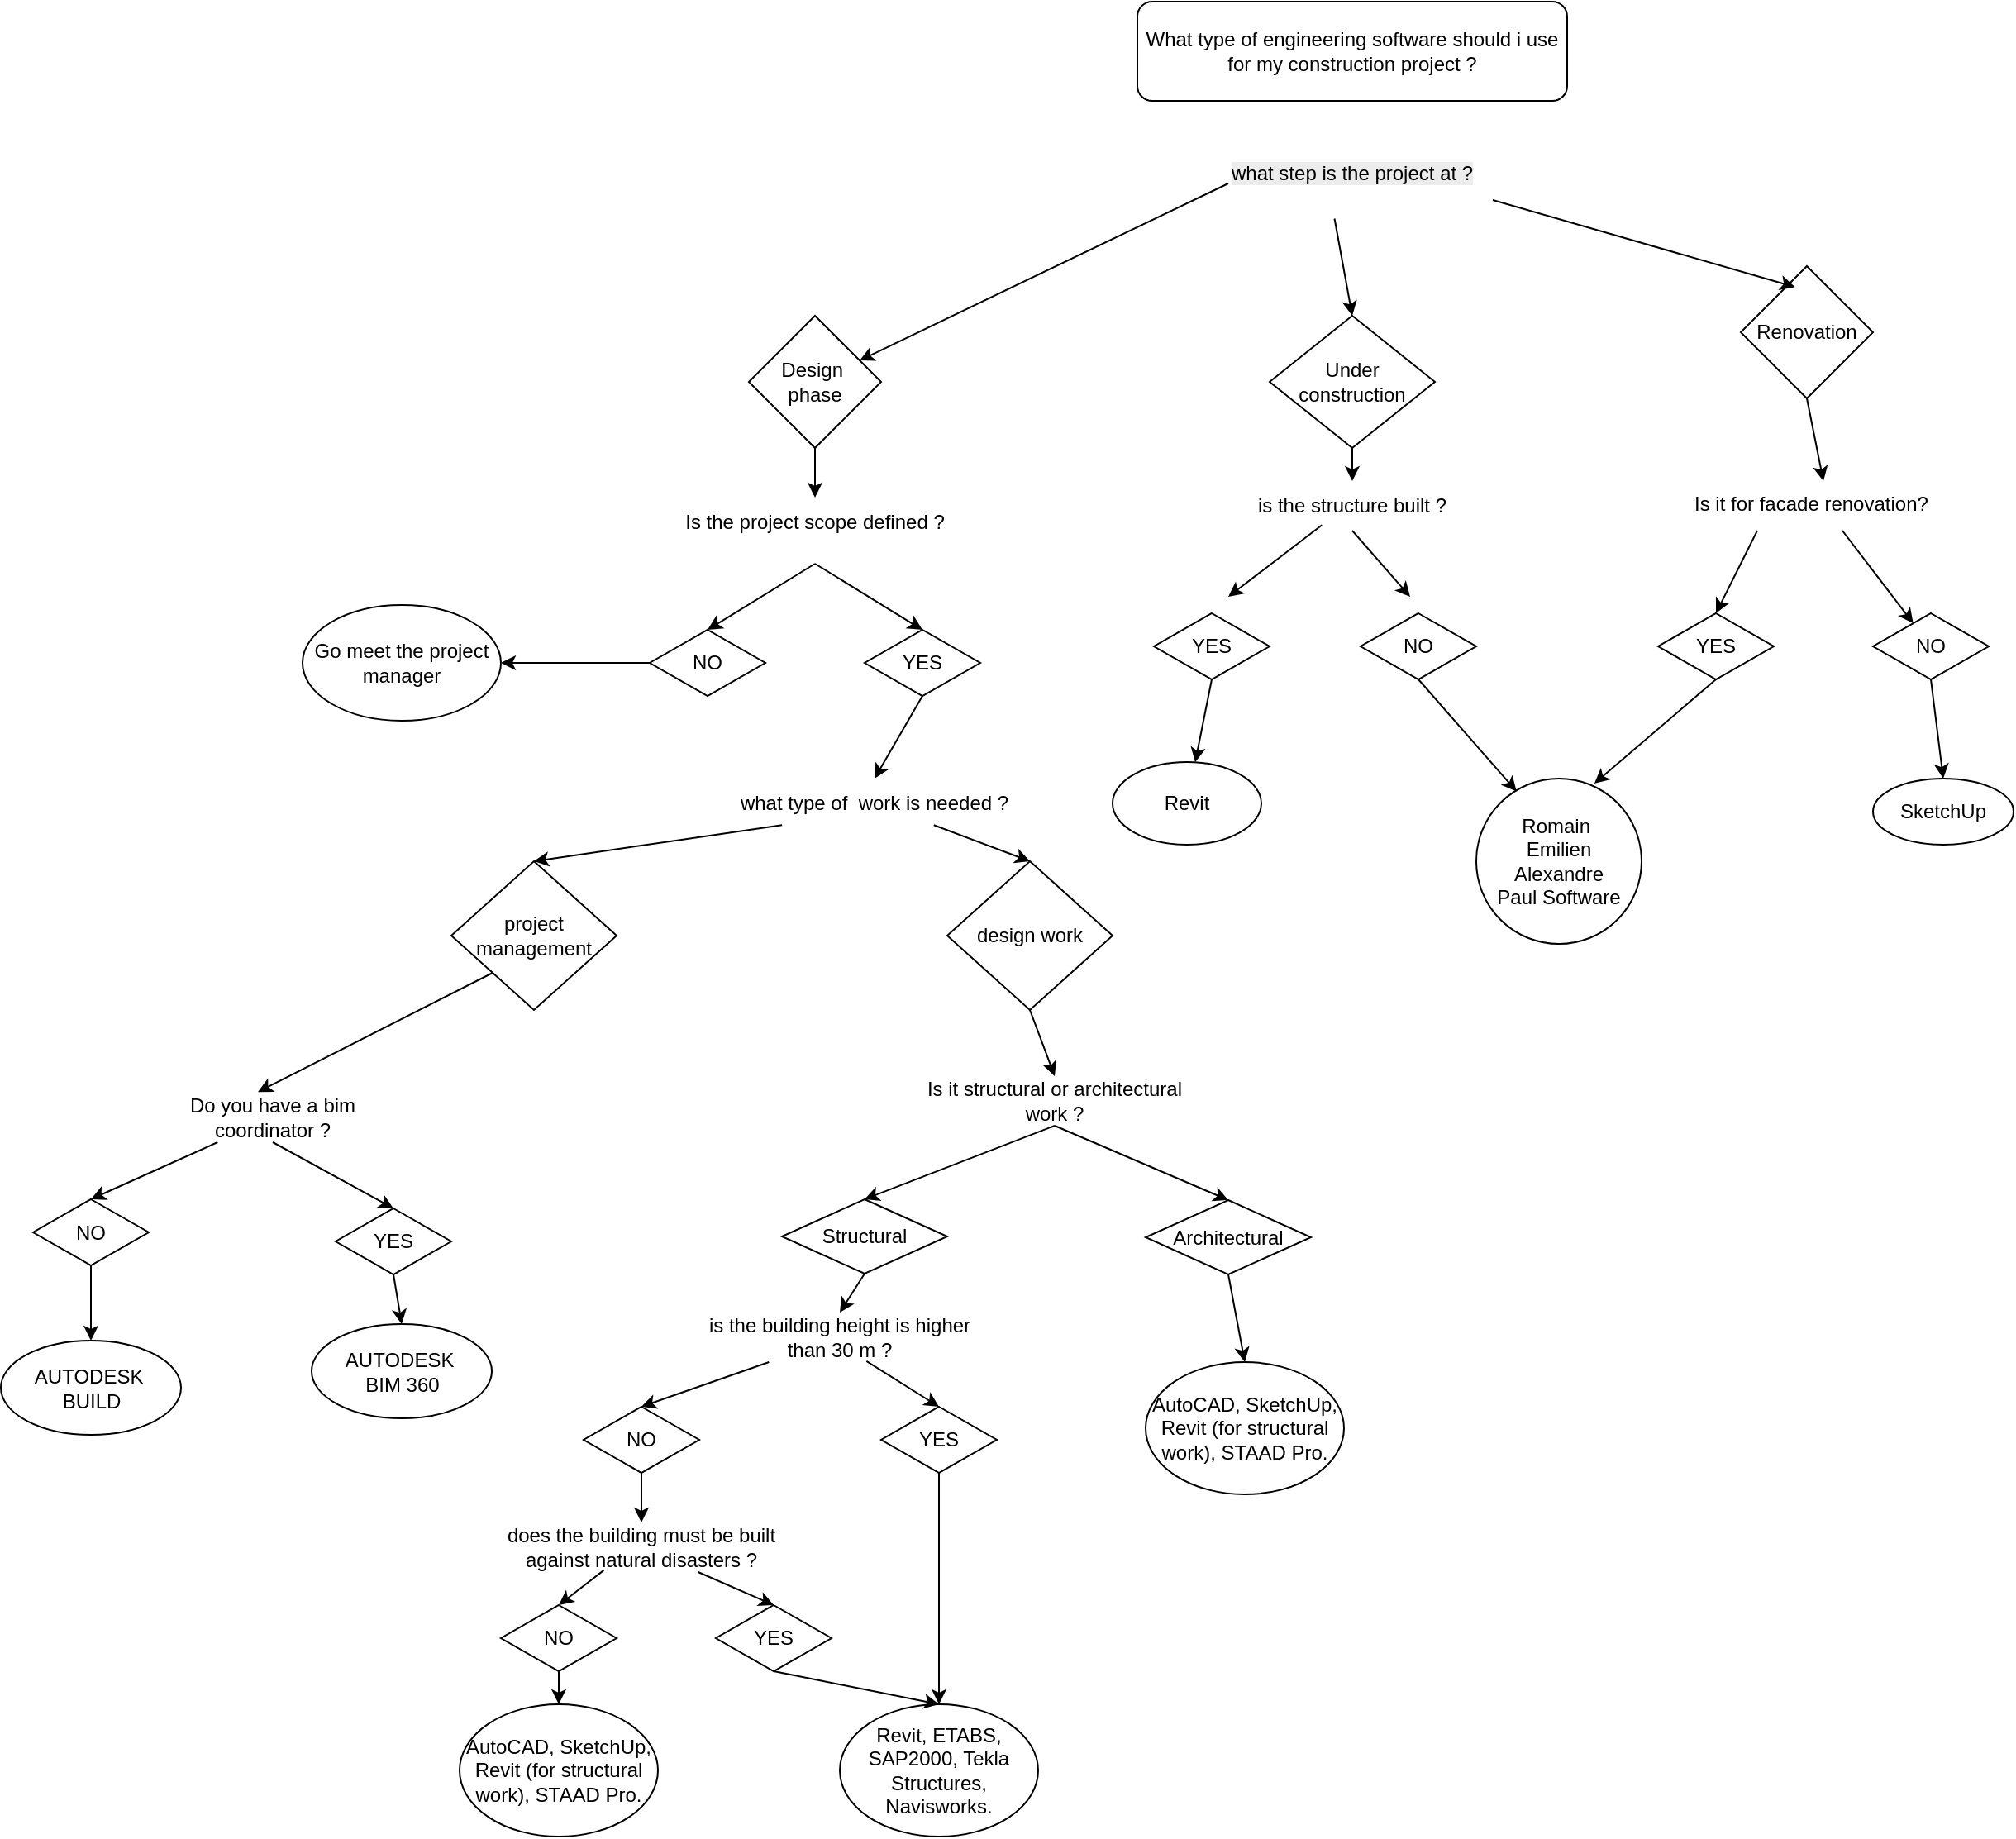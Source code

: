 <mxfile version="27.0.6">
  <diagram name="Page-1" id="vn8hduGviVdRCSNvX0Pa">
    <mxGraphModel dx="1929" dy="477" grid="1" gridSize="10" guides="1" tooltips="1" connect="1" arrows="1" fold="1" page="1" pageScale="1" pageWidth="827" pageHeight="1169" math="0" shadow="0">
      <root>
        <mxCell id="0" />
        <mxCell id="1" parent="0" />
        <mxCell id="2CR2mdME2oEIotMh_P0F-4" value="What type of engineering software should i use for my construction project ?" style="rounded=1;whiteSpace=wrap;html=1;" parent="1" vertex="1">
          <mxGeometry x="255" y="40" width="260" height="60" as="geometry" />
        </mxCell>
        <mxCell id="2CR2mdME2oEIotMh_P0F-9" value="Design&amp;nbsp;&lt;div&gt;phase&lt;/div&gt;" style="rhombus;whiteSpace=wrap;html=1;" parent="1" vertex="1">
          <mxGeometry x="20" y="230" width="80" height="80" as="geometry" />
        </mxCell>
        <mxCell id="2CR2mdME2oEIotMh_P0F-10" value="Under construction" style="rhombus;whiteSpace=wrap;html=1;" parent="1" vertex="1">
          <mxGeometry x="335" y="230" width="100" height="80" as="geometry" />
        </mxCell>
        <mxCell id="2CR2mdME2oEIotMh_P0F-11" value="Renovation" style="rhombus;whiteSpace=wrap;html=1;" parent="1" vertex="1">
          <mxGeometry x="620" y="200" width="80" height="80" as="geometry" />
        </mxCell>
        <mxCell id="2CR2mdME2oEIotMh_P0F-7" value="&lt;span style=&quot;color: rgb(0, 0, 0); font-family: Helvetica; font-size: 12px; font-style: normal; font-variant-ligatures: normal; font-variant-caps: normal; font-weight: 400; letter-spacing: normal; orphans: 2; text-align: center; text-indent: 0px; text-transform: none; widows: 2; word-spacing: 0px; -webkit-text-stroke-width: 0px; white-space: normal; background-color: rgb(236, 236, 236); text-decoration-thickness: initial; text-decoration-style: initial; text-decoration-color: initial; display: inline !important; float: none;&quot;&gt;what step is the project at ?&lt;/span&gt;" style="text;whiteSpace=wrap;html=1;" parent="1" vertex="1">
          <mxGeometry x="310" y="130" width="180" height="40" as="geometry" />
        </mxCell>
        <mxCell id="2CR2mdME2oEIotMh_P0F-18" value="Is the project scope defined ?" style="text;html=1;align=center;verticalAlign=middle;whiteSpace=wrap;rounded=0;" parent="1" vertex="1">
          <mxGeometry x="-25" y="340" width="170" height="30" as="geometry" />
        </mxCell>
        <mxCell id="2CR2mdME2oEIotMh_P0F-19" value="is the structure built ?" style="text;html=1;align=center;verticalAlign=middle;whiteSpace=wrap;rounded=0;" parent="1" vertex="1">
          <mxGeometry x="300" y="330" width="170" height="30" as="geometry" />
        </mxCell>
        <mxCell id="2CR2mdME2oEIotMh_P0F-21" value="Is it structural or architectural work ?" style="text;html=1;align=center;verticalAlign=middle;whiteSpace=wrap;rounded=0;" parent="1" vertex="1">
          <mxGeometry x="120" y="690" width="170" height="30" as="geometry" />
        </mxCell>
        <mxCell id="2CR2mdME2oEIotMh_P0F-22" value="YES" style="rhombus;whiteSpace=wrap;html=1;" parent="1" vertex="1">
          <mxGeometry x="90" y="420" width="70" height="40" as="geometry" />
        </mxCell>
        <mxCell id="2CR2mdME2oEIotMh_P0F-23" value="NO" style="rhombus;whiteSpace=wrap;html=1;" parent="1" vertex="1">
          <mxGeometry x="-40" y="420" width="70" height="40" as="geometry" />
        </mxCell>
        <mxCell id="2CR2mdME2oEIotMh_P0F-26" value="Go meet the project manager" style="ellipse;whiteSpace=wrap;html=1;" parent="1" vertex="1">
          <mxGeometry x="-250" y="405" width="120" height="70" as="geometry" />
        </mxCell>
        <mxCell id="2CR2mdME2oEIotMh_P0F-27" value="Structural" style="rhombus;whiteSpace=wrap;html=1;" parent="1" vertex="1">
          <mxGeometry x="40" y="764.5" width="100" height="45" as="geometry" />
        </mxCell>
        <mxCell id="2CR2mdME2oEIotMh_P0F-28" value="Architectural" style="rhombus;whiteSpace=wrap;html=1;" parent="1" vertex="1">
          <mxGeometry x="260" y="765" width="100" height="45" as="geometry" />
        </mxCell>
        <mxCell id="2CR2mdME2oEIotMh_P0F-29" value="is the building height is higher than 30 m ?" style="text;html=1;align=center;verticalAlign=middle;whiteSpace=wrap;rounded=0;" parent="1" vertex="1">
          <mxGeometry x="-10" y="833" width="170" height="30" as="geometry" />
        </mxCell>
        <mxCell id="2CR2mdME2oEIotMh_P0F-31" value="does the building must be built against natural disasters ?" style="text;html=1;align=center;verticalAlign=middle;whiteSpace=wrap;rounded=0;" parent="1" vertex="1">
          <mxGeometry x="-130" y="960" width="170" height="30" as="geometry" />
        </mxCell>
        <mxCell id="IJdTJug23O88KiCJzdD0-66" style="edgeStyle=orthogonalEdgeStyle;rounded=0;orthogonalLoop=1;jettySize=auto;html=1;" edge="1" parent="1" source="2CR2mdME2oEIotMh_P0F-32" target="2CR2mdME2oEIotMh_P0F-36">
          <mxGeometry relative="1" as="geometry" />
        </mxCell>
        <mxCell id="2CR2mdME2oEIotMh_P0F-32" value="YES" style="rhombus;whiteSpace=wrap;html=1;" parent="1" vertex="1">
          <mxGeometry x="100" y="890" width="70" height="40" as="geometry" />
        </mxCell>
        <mxCell id="2CR2mdME2oEIotMh_P0F-33" value="NO" style="rhombus;whiteSpace=wrap;html=1;" parent="1" vertex="1">
          <mxGeometry x="-80" y="890" width="70" height="40" as="geometry" />
        </mxCell>
        <mxCell id="2CR2mdME2oEIotMh_P0F-34" value="YES" style="rhombus;whiteSpace=wrap;html=1;" parent="1" vertex="1">
          <mxGeometry y="1010" width="70" height="40" as="geometry" />
        </mxCell>
        <mxCell id="2CR2mdME2oEIotMh_P0F-35" value="NO" style="rhombus;whiteSpace=wrap;html=1;" parent="1" vertex="1">
          <mxGeometry x="-130" y="1010" width="70" height="40" as="geometry" />
        </mxCell>
        <mxCell id="2CR2mdME2oEIotMh_P0F-36" value="Revit, ETABS, SAP2000, Tekla Structures, Navisworks." style="ellipse;whiteSpace=wrap;html=1;" parent="1" vertex="1">
          <mxGeometry x="75" y="1070" width="120" height="80" as="geometry" />
        </mxCell>
        <mxCell id="2CR2mdME2oEIotMh_P0F-37" value="AutoCAD, SketchUp, Revit (for structural work), STAAD Pro." style="ellipse;whiteSpace=wrap;html=1;" parent="1" vertex="1">
          <mxGeometry x="-155" y="1070" width="120" height="80" as="geometry" />
        </mxCell>
        <mxCell id="IJdTJug23O88KiCJzdD0-1" value="Is it for facade renovation?" style="text;whiteSpace=wrap;html=1;" vertex="1" parent="1">
          <mxGeometry x="590" y="330" width="160" height="30" as="geometry" />
        </mxCell>
        <mxCell id="IJdTJug23O88KiCJzdD0-2" value="YES" style="rhombus;whiteSpace=wrap;html=1;" vertex="1" parent="1">
          <mxGeometry x="265" y="410" width="70" height="40" as="geometry" />
        </mxCell>
        <mxCell id="IJdTJug23O88KiCJzdD0-3" value="NO" style="rhombus;whiteSpace=wrap;html=1;" vertex="1" parent="1">
          <mxGeometry x="390" y="410" width="70" height="40" as="geometry" />
        </mxCell>
        <mxCell id="IJdTJug23O88KiCJzdD0-4" value="YES" style="rhombus;whiteSpace=wrap;html=1;" vertex="1" parent="1">
          <mxGeometry x="570" y="410" width="70" height="40" as="geometry" />
        </mxCell>
        <mxCell id="IJdTJug23O88KiCJzdD0-5" value="NO" style="rhombus;whiteSpace=wrap;html=1;" vertex="1" parent="1">
          <mxGeometry x="700" y="410" width="70" height="40" as="geometry" />
        </mxCell>
        <mxCell id="IJdTJug23O88KiCJzdD0-6" value="Romain&amp;nbsp;&lt;div&gt;Emilien&lt;/div&gt;&lt;div&gt;Alexandre&lt;/div&gt;&lt;div&gt;Paul Software&lt;/div&gt;" style="ellipse;whiteSpace=wrap;html=1;aspect=fixed;" vertex="1" parent="1">
          <mxGeometry x="460" y="510" width="100" height="100" as="geometry" />
        </mxCell>
        <mxCell id="IJdTJug23O88KiCJzdD0-10" value="" style="endArrow=classic;html=1;rounded=0;exitX=0.5;exitY=1;exitDx=0;exitDy=0;entryX=0.244;entryY=0.077;entryDx=0;entryDy=0;entryPerimeter=0;" edge="1" parent="1" source="IJdTJug23O88KiCJzdD0-3" target="IJdTJug23O88KiCJzdD0-6">
          <mxGeometry width="50" height="50" relative="1" as="geometry">
            <mxPoint x="450" y="560" as="sourcePoint" />
            <mxPoint x="500" y="510" as="targetPoint" />
          </mxGeometry>
        </mxCell>
        <mxCell id="IJdTJug23O88KiCJzdD0-11" value="" style="endArrow=classic;html=1;rounded=0;exitX=0.5;exitY=1;exitDx=0;exitDy=0;entryX=0.714;entryY=0.03;entryDx=0;entryDy=0;entryPerimeter=0;" edge="1" parent="1" source="IJdTJug23O88KiCJzdD0-4" target="IJdTJug23O88KiCJzdD0-6">
          <mxGeometry width="50" height="50" relative="1" as="geometry">
            <mxPoint x="510" y="510" as="sourcePoint" />
            <mxPoint x="560" y="460" as="targetPoint" />
          </mxGeometry>
        </mxCell>
        <mxCell id="IJdTJug23O88KiCJzdD0-12" value="" style="endArrow=classic;html=1;rounded=0;" edge="1" parent="1" source="IJdTJug23O88KiCJzdD0-1" target="IJdTJug23O88KiCJzdD0-5">
          <mxGeometry width="50" height="50" relative="1" as="geometry">
            <mxPoint x="680" y="410" as="sourcePoint" />
            <mxPoint x="730" y="360" as="targetPoint" />
          </mxGeometry>
        </mxCell>
        <mxCell id="IJdTJug23O88KiCJzdD0-13" value="" style="endArrow=classic;html=1;rounded=0;entryX=0.41;entryY=0.158;entryDx=0;entryDy=0;entryPerimeter=0;" edge="1" parent="1" target="2CR2mdME2oEIotMh_P0F-11">
          <mxGeometry width="50" height="50" relative="1" as="geometry">
            <mxPoint x="470" y="160" as="sourcePoint" />
            <mxPoint x="520" y="120" as="targetPoint" />
          </mxGeometry>
        </mxCell>
        <mxCell id="IJdTJug23O88KiCJzdD0-14" value="" style="endArrow=classic;html=1;rounded=0;exitX=0.5;exitY=1;exitDx=0;exitDy=0;entryX=0.5;entryY=0;entryDx=0;entryDy=0;" edge="1" parent="1" source="2CR2mdME2oEIotMh_P0F-11" target="IJdTJug23O88KiCJzdD0-1">
          <mxGeometry width="50" height="50" relative="1" as="geometry">
            <mxPoint x="570" y="320" as="sourcePoint" />
            <mxPoint x="620" y="270" as="targetPoint" />
          </mxGeometry>
        </mxCell>
        <mxCell id="IJdTJug23O88KiCJzdD0-15" value="" style="endArrow=classic;html=1;rounded=0;exitX=0.25;exitY=1;exitDx=0;exitDy=0;entryX=0.5;entryY=0;entryDx=0;entryDy=0;" edge="1" parent="1" source="IJdTJug23O88KiCJzdD0-1" target="IJdTJug23O88KiCJzdD0-4">
          <mxGeometry width="50" height="50" relative="1" as="geometry">
            <mxPoint x="550" y="420" as="sourcePoint" />
            <mxPoint x="600" y="370" as="targetPoint" />
          </mxGeometry>
        </mxCell>
        <mxCell id="IJdTJug23O88KiCJzdD0-16" value="" style="endArrow=classic;html=1;rounded=0;exitX=0.357;exitY=1.031;exitDx=0;exitDy=0;exitPerimeter=0;entryX=0.5;entryY=0;entryDx=0;entryDy=0;" edge="1" parent="1" source="2CR2mdME2oEIotMh_P0F-7" target="2CR2mdME2oEIotMh_P0F-10">
          <mxGeometry width="50" height="50" relative="1" as="geometry">
            <mxPoint x="280" y="260" as="sourcePoint" />
            <mxPoint x="330" y="210" as="targetPoint" />
          </mxGeometry>
        </mxCell>
        <mxCell id="IJdTJug23O88KiCJzdD0-17" value="" style="endArrow=classic;html=1;rounded=0;exitX=0.5;exitY=1;exitDx=0;exitDy=0;entryX=0.5;entryY=0;entryDx=0;entryDy=0;" edge="1" parent="1" source="2CR2mdME2oEIotMh_P0F-10" target="2CR2mdME2oEIotMh_P0F-19">
          <mxGeometry width="50" height="50" relative="1" as="geometry">
            <mxPoint x="260" y="320" as="sourcePoint" />
            <mxPoint x="310" y="270" as="targetPoint" />
          </mxGeometry>
        </mxCell>
        <mxCell id="IJdTJug23O88KiCJzdD0-18" value="" style="endArrow=classic;html=1;rounded=0;exitX=0.5;exitY=1;exitDx=0;exitDy=0;" edge="1" parent="1" source="2CR2mdME2oEIotMh_P0F-19">
          <mxGeometry width="50" height="50" relative="1" as="geometry">
            <mxPoint x="390" y="410" as="sourcePoint" />
            <mxPoint x="420" y="400" as="targetPoint" />
          </mxGeometry>
        </mxCell>
        <mxCell id="IJdTJug23O88KiCJzdD0-21" value="" style="endArrow=classic;html=1;rounded=0;exitX=0.392;exitY=0.888;exitDx=0;exitDy=0;exitPerimeter=0;" edge="1" parent="1" source="2CR2mdME2oEIotMh_P0F-19">
          <mxGeometry width="50" height="50" relative="1" as="geometry">
            <mxPoint x="320" y="560" as="sourcePoint" />
            <mxPoint x="310" y="400" as="targetPoint" />
          </mxGeometry>
        </mxCell>
        <mxCell id="IJdTJug23O88KiCJzdD0-22" value="" style="endArrow=classic;html=1;rounded=0;exitX=0;exitY=0.5;exitDx=0;exitDy=0;" edge="1" parent="1" source="2CR2mdME2oEIotMh_P0F-7" target="2CR2mdME2oEIotMh_P0F-9">
          <mxGeometry width="50" height="50" relative="1" as="geometry">
            <mxPoint x="100" y="170" as="sourcePoint" />
            <mxPoint x="150" y="120" as="targetPoint" />
          </mxGeometry>
        </mxCell>
        <mxCell id="IJdTJug23O88KiCJzdD0-23" value="" style="endArrow=classic;html=1;rounded=0;exitX=0;exitY=0.5;exitDx=0;exitDy=0;entryX=1;entryY=0.5;entryDx=0;entryDy=0;" edge="1" parent="1" source="2CR2mdME2oEIotMh_P0F-23" target="2CR2mdME2oEIotMh_P0F-26">
          <mxGeometry width="50" height="50" relative="1" as="geometry">
            <mxPoint x="-90" y="380" as="sourcePoint" />
            <mxPoint x="-40" y="330" as="targetPoint" />
          </mxGeometry>
        </mxCell>
        <mxCell id="IJdTJug23O88KiCJzdD0-24" value="" style="endArrow=classic;html=1;rounded=0;exitX=0.5;exitY=1;exitDx=0;exitDy=0;" edge="1" parent="1" source="2CR2mdME2oEIotMh_P0F-9" target="2CR2mdME2oEIotMh_P0F-18">
          <mxGeometry width="50" height="50" relative="1" as="geometry">
            <mxPoint x="-160" y="360" as="sourcePoint" />
            <mxPoint x="-110" y="310" as="targetPoint" />
          </mxGeometry>
        </mxCell>
        <mxCell id="IJdTJug23O88KiCJzdD0-25" value="" style="endArrow=classic;html=1;rounded=0;entryX=0.5;entryY=0;entryDx=0;entryDy=0;" edge="1" parent="1" target="2CR2mdME2oEIotMh_P0F-23">
          <mxGeometry width="50" height="50" relative="1" as="geometry">
            <mxPoint x="60" y="380" as="sourcePoint" />
            <mxPoint x="-80" y="330" as="targetPoint" />
          </mxGeometry>
        </mxCell>
        <mxCell id="IJdTJug23O88KiCJzdD0-26" value="" style="endArrow=classic;html=1;rounded=0;entryX=0.5;entryY=0;entryDx=0;entryDy=0;" edge="1" parent="1" target="2CR2mdME2oEIotMh_P0F-22">
          <mxGeometry width="50" height="50" relative="1" as="geometry">
            <mxPoint x="60" y="380" as="sourcePoint" />
            <mxPoint x="-100" y="370" as="targetPoint" />
          </mxGeometry>
        </mxCell>
        <mxCell id="IJdTJug23O88KiCJzdD0-28" value="" style="endArrow=classic;html=1;rounded=0;exitX=0.5;exitY=1;exitDx=0;exitDy=0;entryX=0.5;entryY=0;entryDx=0;entryDy=0;" edge="1" parent="1" source="2CR2mdME2oEIotMh_P0F-21" target="2CR2mdME2oEIotMh_P0F-27">
          <mxGeometry width="50" height="50" relative="1" as="geometry">
            <mxPoint x="-20" y="820" as="sourcePoint" />
            <mxPoint x="30" y="770" as="targetPoint" />
          </mxGeometry>
        </mxCell>
        <mxCell id="IJdTJug23O88KiCJzdD0-29" value="" style="endArrow=classic;html=1;rounded=0;exitX=0.5;exitY=1;exitDx=0;exitDy=0;entryX=0.5;entryY=0;entryDx=0;entryDy=0;" edge="1" parent="1" source="2CR2mdME2oEIotMh_P0F-21" target="2CR2mdME2oEIotMh_P0F-28">
          <mxGeometry width="50" height="50" relative="1" as="geometry">
            <mxPoint x="190" y="800" as="sourcePoint" />
            <mxPoint x="240" y="750" as="targetPoint" />
          </mxGeometry>
        </mxCell>
        <mxCell id="IJdTJug23O88KiCJzdD0-30" value="" style="endArrow=classic;html=1;rounded=0;entryX=0.5;entryY=0;entryDx=0;entryDy=0;" edge="1" parent="1" source="2CR2mdME2oEIotMh_P0F-29" target="2CR2mdME2oEIotMh_P0F-33">
          <mxGeometry width="50" height="50" relative="1" as="geometry">
            <mxPoint x="-50" y="870" as="sourcePoint" />
            <mxPoint y="820" as="targetPoint" />
          </mxGeometry>
        </mxCell>
        <mxCell id="IJdTJug23O88KiCJzdD0-31" value="" style="endArrow=classic;html=1;rounded=0;exitX=0.595;exitY=0.982;exitDx=0;exitDy=0;exitPerimeter=0;entryX=0.5;entryY=0;entryDx=0;entryDy=0;" edge="1" parent="1" source="2CR2mdME2oEIotMh_P0F-29" target="2CR2mdME2oEIotMh_P0F-32">
          <mxGeometry width="50" height="50" relative="1" as="geometry">
            <mxPoint x="30" y="940" as="sourcePoint" />
            <mxPoint x="80" y="890" as="targetPoint" />
          </mxGeometry>
        </mxCell>
        <mxCell id="IJdTJug23O88KiCJzdD0-32" value="" style="endArrow=classic;html=1;rounded=0;exitX=0.5;exitY=1;exitDx=0;exitDy=0;" edge="1" parent="1" source="2CR2mdME2oEIotMh_P0F-33" target="2CR2mdME2oEIotMh_P0F-31">
          <mxGeometry width="50" height="50" relative="1" as="geometry">
            <mxPoint x="-150" y="970" as="sourcePoint" />
            <mxPoint x="-100" y="920" as="targetPoint" />
          </mxGeometry>
        </mxCell>
        <mxCell id="IJdTJug23O88KiCJzdD0-33" value="project management" style="rhombus;whiteSpace=wrap;html=1;" vertex="1" parent="1">
          <mxGeometry x="-160" y="560" width="100" height="90" as="geometry" />
        </mxCell>
        <mxCell id="IJdTJug23O88KiCJzdD0-34" value="design work" style="rhombus;whiteSpace=wrap;html=1;" vertex="1" parent="1">
          <mxGeometry x="140" y="560" width="100" height="90" as="geometry" />
        </mxCell>
        <mxCell id="IJdTJug23O88KiCJzdD0-35" value="what type of&amp;nbsp; work is needed ?" style="text;html=1;align=center;verticalAlign=middle;whiteSpace=wrap;rounded=0;" vertex="1" parent="1">
          <mxGeometry x="11" y="510" width="170" height="30" as="geometry" />
        </mxCell>
        <mxCell id="IJdTJug23O88KiCJzdD0-36" value="AutoCAD, SketchUp, Revit (for structural work), STAAD Pro." style="ellipse;whiteSpace=wrap;html=1;" vertex="1" parent="1">
          <mxGeometry x="260" y="863" width="120" height="80" as="geometry" />
        </mxCell>
        <mxCell id="IJdTJug23O88KiCJzdD0-38" value="" style="endArrow=classic;html=1;rounded=0;exitX=0.5;exitY=1;exitDx=0;exitDy=0;entryX=0.5;entryY=0;entryDx=0;entryDy=0;" edge="1" parent="1" source="2CR2mdME2oEIotMh_P0F-22" target="IJdTJug23O88KiCJzdD0-35">
          <mxGeometry width="50" height="50" relative="1" as="geometry">
            <mxPoint x="100" y="510" as="sourcePoint" />
            <mxPoint x="150" y="460" as="targetPoint" />
          </mxGeometry>
        </mxCell>
        <mxCell id="IJdTJug23O88KiCJzdD0-39" value="" style="endArrow=classic;html=1;rounded=0;exitX=0.711;exitY=0.938;exitDx=0;exitDy=0;entryX=0.5;entryY=0;entryDx=0;entryDy=0;exitPerimeter=0;" edge="1" parent="1" source="IJdTJug23O88KiCJzdD0-35" target="IJdTJug23O88KiCJzdD0-34">
          <mxGeometry width="50" height="50" relative="1" as="geometry">
            <mxPoint x="100" y="600" as="sourcePoint" />
            <mxPoint x="150" y="550" as="targetPoint" />
          </mxGeometry>
        </mxCell>
        <mxCell id="IJdTJug23O88KiCJzdD0-40" value="" style="endArrow=classic;html=1;rounded=0;exitX=0.171;exitY=0.938;exitDx=0;exitDy=0;entryX=0.5;entryY=0;entryDx=0;entryDy=0;exitPerimeter=0;" edge="1" parent="1" source="IJdTJug23O88KiCJzdD0-35" target="IJdTJug23O88KiCJzdD0-33">
          <mxGeometry width="50" height="50" relative="1" as="geometry">
            <mxPoint x="-60" y="600" as="sourcePoint" />
            <mxPoint x="-10" y="550" as="targetPoint" />
          </mxGeometry>
        </mxCell>
        <mxCell id="IJdTJug23O88KiCJzdD0-41" value="" style="endArrow=classic;html=1;rounded=0;exitX=0.5;exitY=1;exitDx=0;exitDy=0;entryX=0.5;entryY=0;entryDx=0;entryDy=0;" edge="1" parent="1" source="2CR2mdME2oEIotMh_P0F-27" target="2CR2mdME2oEIotMh_P0F-29">
          <mxGeometry width="50" height="50" relative="1" as="geometry">
            <mxPoint x="-20" y="870" as="sourcePoint" />
            <mxPoint x="30" y="820" as="targetPoint" />
          </mxGeometry>
        </mxCell>
        <mxCell id="IJdTJug23O88KiCJzdD0-42" value="" style="endArrow=classic;html=1;rounded=0;entryX=0.5;entryY=0;entryDx=0;entryDy=0;" edge="1" parent="1" source="2CR2mdME2oEIotMh_P0F-31" target="2CR2mdME2oEIotMh_P0F-34">
          <mxGeometry width="50" height="50" relative="1" as="geometry">
            <mxPoint x="-40" y="1020" as="sourcePoint" />
            <mxPoint x="10" y="970" as="targetPoint" />
          </mxGeometry>
        </mxCell>
        <mxCell id="IJdTJug23O88KiCJzdD0-43" value="" style="endArrow=classic;html=1;rounded=0;exitX=0.366;exitY=0.964;exitDx=0;exitDy=0;entryX=0.5;entryY=0;entryDx=0;entryDy=0;exitPerimeter=0;" edge="1" parent="1" source="2CR2mdME2oEIotMh_P0F-31" target="2CR2mdME2oEIotMh_P0F-35">
          <mxGeometry width="50" height="50" relative="1" as="geometry">
            <mxPoint x="-30" y="1050" as="sourcePoint" />
            <mxPoint x="20" y="1000" as="targetPoint" />
          </mxGeometry>
        </mxCell>
        <mxCell id="IJdTJug23O88KiCJzdD0-44" value="" style="endArrow=classic;html=1;rounded=0;exitX=0.5;exitY=1;exitDx=0;exitDy=0;" edge="1" parent="1" source="2CR2mdME2oEIotMh_P0F-35" target="2CR2mdME2oEIotMh_P0F-37">
          <mxGeometry width="50" height="50" relative="1" as="geometry">
            <mxPoint x="110" y="1060" as="sourcePoint" />
            <mxPoint x="160" y="1010" as="targetPoint" />
          </mxGeometry>
        </mxCell>
        <mxCell id="IJdTJug23O88KiCJzdD0-45" value="" style="endArrow=classic;html=1;rounded=0;exitX=0.5;exitY=1;exitDx=0;exitDy=0;entryX=0.5;entryY=0;entryDx=0;entryDy=0;" edge="1" parent="1" source="2CR2mdME2oEIotMh_P0F-34" target="2CR2mdME2oEIotMh_P0F-36">
          <mxGeometry width="50" height="50" relative="1" as="geometry">
            <mxPoint x="-230" y="1100" as="sourcePoint" />
            <mxPoint x="-180" y="1050" as="targetPoint" />
          </mxGeometry>
        </mxCell>
        <mxCell id="IJdTJug23O88KiCJzdD0-46" value="" style="endArrow=classic;html=1;rounded=0;exitX=0.5;exitY=1;exitDx=0;exitDy=0;entryX=0.5;entryY=0;entryDx=0;entryDy=0;" edge="1" parent="1" source="2CR2mdME2oEIotMh_P0F-28" target="IJdTJug23O88KiCJzdD0-36">
          <mxGeometry width="50" height="50" relative="1" as="geometry">
            <mxPoint x="280" y="870" as="sourcePoint" />
            <mxPoint x="330" y="820" as="targetPoint" />
          </mxGeometry>
        </mxCell>
        <mxCell id="IJdTJug23O88KiCJzdD0-47" value="" style="endArrow=classic;html=1;rounded=0;exitX=0.5;exitY=1;exitDx=0;exitDy=0;entryX=0.5;entryY=0;entryDx=0;entryDy=0;" edge="1" parent="1" source="IJdTJug23O88KiCJzdD0-34" target="2CR2mdME2oEIotMh_P0F-21">
          <mxGeometry width="50" height="50" relative="1" as="geometry">
            <mxPoint x="120" y="700" as="sourcePoint" />
            <mxPoint x="170" y="650" as="targetPoint" />
          </mxGeometry>
        </mxCell>
        <mxCell id="IJdTJug23O88KiCJzdD0-49" value="Do you have a bim coordinator ?" style="text;html=1;align=center;verticalAlign=middle;whiteSpace=wrap;rounded=0;" vertex="1" parent="1">
          <mxGeometry x="-343" y="700" width="150" height="30" as="geometry" />
        </mxCell>
        <mxCell id="IJdTJug23O88KiCJzdD0-50" value="YES" style="rhombus;whiteSpace=wrap;html=1;" vertex="1" parent="1">
          <mxGeometry x="-230" y="770" width="70" height="40" as="geometry" />
        </mxCell>
        <mxCell id="IJdTJug23O88KiCJzdD0-59" style="edgeStyle=orthogonalEdgeStyle;rounded=0;orthogonalLoop=1;jettySize=auto;html=1;" edge="1" parent="1" source="IJdTJug23O88KiCJzdD0-51" target="IJdTJug23O88KiCJzdD0-58">
          <mxGeometry relative="1" as="geometry" />
        </mxCell>
        <mxCell id="IJdTJug23O88KiCJzdD0-51" value="NO" style="rhombus;whiteSpace=wrap;html=1;" vertex="1" parent="1">
          <mxGeometry x="-413" y="764.5" width="70" height="40" as="geometry" />
        </mxCell>
        <mxCell id="IJdTJug23O88KiCJzdD0-53" value="" style="endArrow=classic;html=1;rounded=0;exitX=0;exitY=1;exitDx=0;exitDy=0;entryX=0.44;entryY=-0.014;entryDx=0;entryDy=0;entryPerimeter=0;" edge="1" parent="1" source="IJdTJug23O88KiCJzdD0-33" target="IJdTJug23O88KiCJzdD0-49">
          <mxGeometry width="50" height="50" relative="1" as="geometry">
            <mxPoint x="-210" y="720" as="sourcePoint" />
            <mxPoint x="-160" y="670" as="targetPoint" />
          </mxGeometry>
        </mxCell>
        <mxCell id="IJdTJug23O88KiCJzdD0-54" value="" style="endArrow=classic;html=1;rounded=0;exitX=0.5;exitY=1;exitDx=0;exitDy=0;entryX=0.5;entryY=0;entryDx=0;entryDy=0;" edge="1" parent="1" source="IJdTJug23O88KiCJzdD0-49" target="IJdTJug23O88KiCJzdD0-50">
          <mxGeometry width="50" height="50" relative="1" as="geometry">
            <mxPoint x="-210" y="820" as="sourcePoint" />
            <mxPoint x="-160" y="770" as="targetPoint" />
          </mxGeometry>
        </mxCell>
        <mxCell id="IJdTJug23O88KiCJzdD0-55" value="" style="endArrow=classic;html=1;rounded=0;entryX=0.5;entryY=0;entryDx=0;entryDy=0;" edge="1" parent="1" source="IJdTJug23O88KiCJzdD0-49" target="IJdTJug23O88KiCJzdD0-51">
          <mxGeometry width="50" height="50" relative="1" as="geometry">
            <mxPoint x="-410" y="750" as="sourcePoint" />
            <mxPoint x="-360" y="700" as="targetPoint" />
          </mxGeometry>
        </mxCell>
        <mxCell id="IJdTJug23O88KiCJzdD0-56" value="AUTODESK&amp;nbsp;&lt;div&gt;BIM 360&lt;/div&gt;" style="ellipse;whiteSpace=wrap;html=1;" vertex="1" parent="1">
          <mxGeometry x="-244.5" y="840" width="109" height="57" as="geometry" />
        </mxCell>
        <mxCell id="IJdTJug23O88KiCJzdD0-57" value="" style="endArrow=classic;html=1;rounded=0;exitX=0.5;exitY=1;exitDx=0;exitDy=0;entryX=0.5;entryY=0;entryDx=0;entryDy=0;" edge="1" parent="1" source="IJdTJug23O88KiCJzdD0-50" target="IJdTJug23O88KiCJzdD0-56">
          <mxGeometry width="50" height="50" relative="1" as="geometry">
            <mxPoint x="-290" y="880" as="sourcePoint" />
            <mxPoint x="-240" y="830" as="targetPoint" />
          </mxGeometry>
        </mxCell>
        <mxCell id="IJdTJug23O88KiCJzdD0-58" value="AUTODESK&amp;nbsp;&lt;div&gt;BUILD&lt;/div&gt;" style="ellipse;whiteSpace=wrap;html=1;" vertex="1" parent="1">
          <mxGeometry x="-432.5" y="850" width="109" height="57" as="geometry" />
        </mxCell>
        <mxCell id="IJdTJug23O88KiCJzdD0-60" value="SketchUp" style="ellipse;whiteSpace=wrap;html=1;" vertex="1" parent="1">
          <mxGeometry x="700" y="510" width="85" height="40" as="geometry" />
        </mxCell>
        <mxCell id="IJdTJug23O88KiCJzdD0-61" value="Revit" style="ellipse;whiteSpace=wrap;html=1;" vertex="1" parent="1">
          <mxGeometry x="240" y="500" width="90" height="50" as="geometry" />
        </mxCell>
        <mxCell id="IJdTJug23O88KiCJzdD0-62" value="" style="endArrow=classic;html=1;rounded=0;exitX=0.5;exitY=1;exitDx=0;exitDy=0;entryX=0.5;entryY=0;entryDx=0;entryDy=0;" edge="1" parent="1" source="IJdTJug23O88KiCJzdD0-5" target="IJdTJug23O88KiCJzdD0-60">
          <mxGeometry width="50" height="50" relative="1" as="geometry">
            <mxPoint x="610" y="600" as="sourcePoint" />
            <mxPoint x="660" y="550" as="targetPoint" />
          </mxGeometry>
        </mxCell>
        <mxCell id="IJdTJug23O88KiCJzdD0-63" value="" style="endArrow=classic;html=1;rounded=0;exitX=0.5;exitY=1;exitDx=0;exitDy=0;" edge="1" parent="1" source="IJdTJug23O88KiCJzdD0-2" target="IJdTJug23O88KiCJzdD0-61">
          <mxGeometry width="50" height="50" relative="1" as="geometry">
            <mxPoint x="350" y="550" as="sourcePoint" />
            <mxPoint x="400" y="500" as="targetPoint" />
          </mxGeometry>
        </mxCell>
      </root>
    </mxGraphModel>
  </diagram>
</mxfile>
